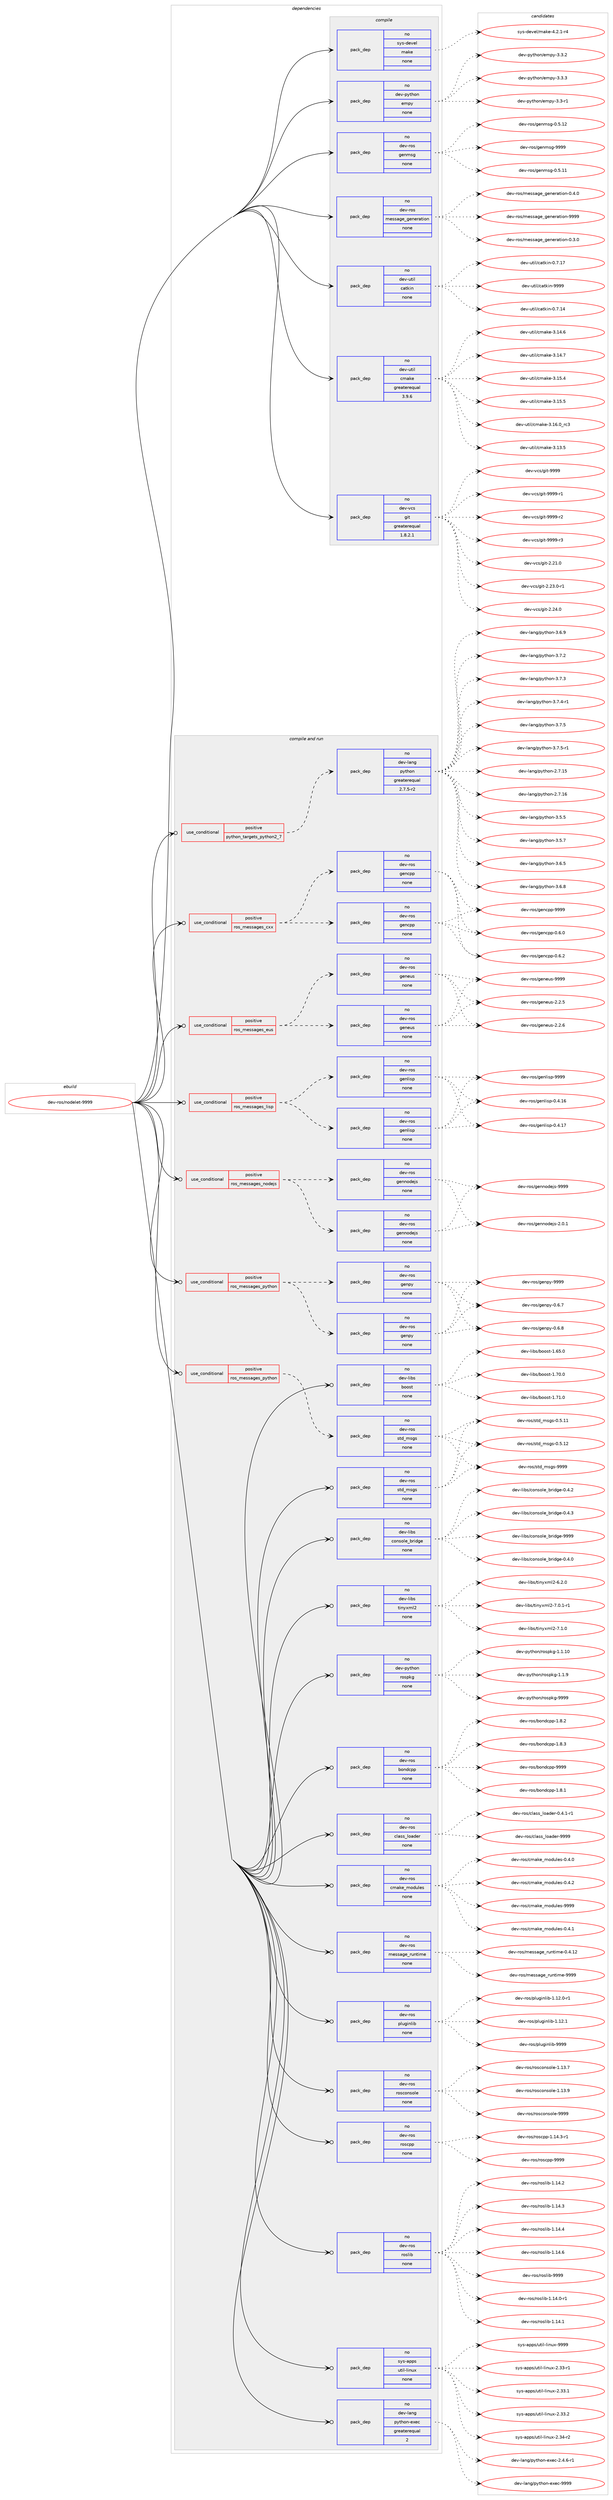 digraph prolog {

# *************
# Graph options
# *************

newrank=true;
concentrate=true;
compound=true;
graph [rankdir=LR,fontname=Helvetica,fontsize=10,ranksep=1.5];#, ranksep=2.5, nodesep=0.2];
edge  [arrowhead=vee];
node  [fontname=Helvetica,fontsize=10];

# **********
# The ebuild
# **********

subgraph cluster_leftcol {
color=gray;
rank=same;
label=<<i>ebuild</i>>;
id [label="dev-ros/nodelet-9999", color=red, width=4, href="../dev-ros/nodelet-9999.svg"];
}

# ****************
# The dependencies
# ****************

subgraph cluster_midcol {
color=gray;
label=<<i>dependencies</i>>;
subgraph cluster_compile {
fillcolor="#eeeeee";
style=filled;
label=<<i>compile</i>>;
subgraph pack491239 {
dependency657134 [label=<<TABLE BORDER="0" CELLBORDER="1" CELLSPACING="0" CELLPADDING="4" WIDTH="220"><TR><TD ROWSPAN="6" CELLPADDING="30">pack_dep</TD></TR><TR><TD WIDTH="110">no</TD></TR><TR><TD>dev-python</TD></TR><TR><TD>empy</TD></TR><TR><TD>none</TD></TR><TR><TD></TD></TR></TABLE>>, shape=none, color=blue];
}
id:e -> dependency657134:w [weight=20,style="solid",arrowhead="vee"];
subgraph pack491240 {
dependency657135 [label=<<TABLE BORDER="0" CELLBORDER="1" CELLSPACING="0" CELLPADDING="4" WIDTH="220"><TR><TD ROWSPAN="6" CELLPADDING="30">pack_dep</TD></TR><TR><TD WIDTH="110">no</TD></TR><TR><TD>dev-ros</TD></TR><TR><TD>genmsg</TD></TR><TR><TD>none</TD></TR><TR><TD></TD></TR></TABLE>>, shape=none, color=blue];
}
id:e -> dependency657135:w [weight=20,style="solid",arrowhead="vee"];
subgraph pack491241 {
dependency657136 [label=<<TABLE BORDER="0" CELLBORDER="1" CELLSPACING="0" CELLPADDING="4" WIDTH="220"><TR><TD ROWSPAN="6" CELLPADDING="30">pack_dep</TD></TR><TR><TD WIDTH="110">no</TD></TR><TR><TD>dev-ros</TD></TR><TR><TD>message_generation</TD></TR><TR><TD>none</TD></TR><TR><TD></TD></TR></TABLE>>, shape=none, color=blue];
}
id:e -> dependency657136:w [weight=20,style="solid",arrowhead="vee"];
subgraph pack491242 {
dependency657137 [label=<<TABLE BORDER="0" CELLBORDER="1" CELLSPACING="0" CELLPADDING="4" WIDTH="220"><TR><TD ROWSPAN="6" CELLPADDING="30">pack_dep</TD></TR><TR><TD WIDTH="110">no</TD></TR><TR><TD>dev-util</TD></TR><TR><TD>catkin</TD></TR><TR><TD>none</TD></TR><TR><TD></TD></TR></TABLE>>, shape=none, color=blue];
}
id:e -> dependency657137:w [weight=20,style="solid",arrowhead="vee"];
subgraph pack491243 {
dependency657138 [label=<<TABLE BORDER="0" CELLBORDER="1" CELLSPACING="0" CELLPADDING="4" WIDTH="220"><TR><TD ROWSPAN="6" CELLPADDING="30">pack_dep</TD></TR><TR><TD WIDTH="110">no</TD></TR><TR><TD>dev-util</TD></TR><TR><TD>cmake</TD></TR><TR><TD>greaterequal</TD></TR><TR><TD>3.9.6</TD></TR></TABLE>>, shape=none, color=blue];
}
id:e -> dependency657138:w [weight=20,style="solid",arrowhead="vee"];
subgraph pack491244 {
dependency657139 [label=<<TABLE BORDER="0" CELLBORDER="1" CELLSPACING="0" CELLPADDING="4" WIDTH="220"><TR><TD ROWSPAN="6" CELLPADDING="30">pack_dep</TD></TR><TR><TD WIDTH="110">no</TD></TR><TR><TD>dev-vcs</TD></TR><TR><TD>git</TD></TR><TR><TD>greaterequal</TD></TR><TR><TD>1.8.2.1</TD></TR></TABLE>>, shape=none, color=blue];
}
id:e -> dependency657139:w [weight=20,style="solid",arrowhead="vee"];
subgraph pack491245 {
dependency657140 [label=<<TABLE BORDER="0" CELLBORDER="1" CELLSPACING="0" CELLPADDING="4" WIDTH="220"><TR><TD ROWSPAN="6" CELLPADDING="30">pack_dep</TD></TR><TR><TD WIDTH="110">no</TD></TR><TR><TD>sys-devel</TD></TR><TR><TD>make</TD></TR><TR><TD>none</TD></TR><TR><TD></TD></TR></TABLE>>, shape=none, color=blue];
}
id:e -> dependency657140:w [weight=20,style="solid",arrowhead="vee"];
}
subgraph cluster_compileandrun {
fillcolor="#eeeeee";
style=filled;
label=<<i>compile and run</i>>;
subgraph cond153989 {
dependency657141 [label=<<TABLE BORDER="0" CELLBORDER="1" CELLSPACING="0" CELLPADDING="4"><TR><TD ROWSPAN="3" CELLPADDING="10">use_conditional</TD></TR><TR><TD>positive</TD></TR><TR><TD>python_targets_python2_7</TD></TR></TABLE>>, shape=none, color=red];
subgraph pack491246 {
dependency657142 [label=<<TABLE BORDER="0" CELLBORDER="1" CELLSPACING="0" CELLPADDING="4" WIDTH="220"><TR><TD ROWSPAN="6" CELLPADDING="30">pack_dep</TD></TR><TR><TD WIDTH="110">no</TD></TR><TR><TD>dev-lang</TD></TR><TR><TD>python</TD></TR><TR><TD>greaterequal</TD></TR><TR><TD>2.7.5-r2</TD></TR></TABLE>>, shape=none, color=blue];
}
dependency657141:e -> dependency657142:w [weight=20,style="dashed",arrowhead="vee"];
}
id:e -> dependency657141:w [weight=20,style="solid",arrowhead="odotvee"];
subgraph cond153990 {
dependency657143 [label=<<TABLE BORDER="0" CELLBORDER="1" CELLSPACING="0" CELLPADDING="4"><TR><TD ROWSPAN="3" CELLPADDING="10">use_conditional</TD></TR><TR><TD>positive</TD></TR><TR><TD>ros_messages_cxx</TD></TR></TABLE>>, shape=none, color=red];
subgraph pack491247 {
dependency657144 [label=<<TABLE BORDER="0" CELLBORDER="1" CELLSPACING="0" CELLPADDING="4" WIDTH="220"><TR><TD ROWSPAN="6" CELLPADDING="30">pack_dep</TD></TR><TR><TD WIDTH="110">no</TD></TR><TR><TD>dev-ros</TD></TR><TR><TD>gencpp</TD></TR><TR><TD>none</TD></TR><TR><TD></TD></TR></TABLE>>, shape=none, color=blue];
}
dependency657143:e -> dependency657144:w [weight=20,style="dashed",arrowhead="vee"];
subgraph pack491248 {
dependency657145 [label=<<TABLE BORDER="0" CELLBORDER="1" CELLSPACING="0" CELLPADDING="4" WIDTH="220"><TR><TD ROWSPAN="6" CELLPADDING="30">pack_dep</TD></TR><TR><TD WIDTH="110">no</TD></TR><TR><TD>dev-ros</TD></TR><TR><TD>gencpp</TD></TR><TR><TD>none</TD></TR><TR><TD></TD></TR></TABLE>>, shape=none, color=blue];
}
dependency657143:e -> dependency657145:w [weight=20,style="dashed",arrowhead="vee"];
}
id:e -> dependency657143:w [weight=20,style="solid",arrowhead="odotvee"];
subgraph cond153991 {
dependency657146 [label=<<TABLE BORDER="0" CELLBORDER="1" CELLSPACING="0" CELLPADDING="4"><TR><TD ROWSPAN="3" CELLPADDING="10">use_conditional</TD></TR><TR><TD>positive</TD></TR><TR><TD>ros_messages_eus</TD></TR></TABLE>>, shape=none, color=red];
subgraph pack491249 {
dependency657147 [label=<<TABLE BORDER="0" CELLBORDER="1" CELLSPACING="0" CELLPADDING="4" WIDTH="220"><TR><TD ROWSPAN="6" CELLPADDING="30">pack_dep</TD></TR><TR><TD WIDTH="110">no</TD></TR><TR><TD>dev-ros</TD></TR><TR><TD>geneus</TD></TR><TR><TD>none</TD></TR><TR><TD></TD></TR></TABLE>>, shape=none, color=blue];
}
dependency657146:e -> dependency657147:w [weight=20,style="dashed",arrowhead="vee"];
subgraph pack491250 {
dependency657148 [label=<<TABLE BORDER="0" CELLBORDER="1" CELLSPACING="0" CELLPADDING="4" WIDTH="220"><TR><TD ROWSPAN="6" CELLPADDING="30">pack_dep</TD></TR><TR><TD WIDTH="110">no</TD></TR><TR><TD>dev-ros</TD></TR><TR><TD>geneus</TD></TR><TR><TD>none</TD></TR><TR><TD></TD></TR></TABLE>>, shape=none, color=blue];
}
dependency657146:e -> dependency657148:w [weight=20,style="dashed",arrowhead="vee"];
}
id:e -> dependency657146:w [weight=20,style="solid",arrowhead="odotvee"];
subgraph cond153992 {
dependency657149 [label=<<TABLE BORDER="0" CELLBORDER="1" CELLSPACING="0" CELLPADDING="4"><TR><TD ROWSPAN="3" CELLPADDING="10">use_conditional</TD></TR><TR><TD>positive</TD></TR><TR><TD>ros_messages_lisp</TD></TR></TABLE>>, shape=none, color=red];
subgraph pack491251 {
dependency657150 [label=<<TABLE BORDER="0" CELLBORDER="1" CELLSPACING="0" CELLPADDING="4" WIDTH="220"><TR><TD ROWSPAN="6" CELLPADDING="30">pack_dep</TD></TR><TR><TD WIDTH="110">no</TD></TR><TR><TD>dev-ros</TD></TR><TR><TD>genlisp</TD></TR><TR><TD>none</TD></TR><TR><TD></TD></TR></TABLE>>, shape=none, color=blue];
}
dependency657149:e -> dependency657150:w [weight=20,style="dashed",arrowhead="vee"];
subgraph pack491252 {
dependency657151 [label=<<TABLE BORDER="0" CELLBORDER="1" CELLSPACING="0" CELLPADDING="4" WIDTH="220"><TR><TD ROWSPAN="6" CELLPADDING="30">pack_dep</TD></TR><TR><TD WIDTH="110">no</TD></TR><TR><TD>dev-ros</TD></TR><TR><TD>genlisp</TD></TR><TR><TD>none</TD></TR><TR><TD></TD></TR></TABLE>>, shape=none, color=blue];
}
dependency657149:e -> dependency657151:w [weight=20,style="dashed",arrowhead="vee"];
}
id:e -> dependency657149:w [weight=20,style="solid",arrowhead="odotvee"];
subgraph cond153993 {
dependency657152 [label=<<TABLE BORDER="0" CELLBORDER="1" CELLSPACING="0" CELLPADDING="4"><TR><TD ROWSPAN="3" CELLPADDING="10">use_conditional</TD></TR><TR><TD>positive</TD></TR><TR><TD>ros_messages_nodejs</TD></TR></TABLE>>, shape=none, color=red];
subgraph pack491253 {
dependency657153 [label=<<TABLE BORDER="0" CELLBORDER="1" CELLSPACING="0" CELLPADDING="4" WIDTH="220"><TR><TD ROWSPAN="6" CELLPADDING="30">pack_dep</TD></TR><TR><TD WIDTH="110">no</TD></TR><TR><TD>dev-ros</TD></TR><TR><TD>gennodejs</TD></TR><TR><TD>none</TD></TR><TR><TD></TD></TR></TABLE>>, shape=none, color=blue];
}
dependency657152:e -> dependency657153:w [weight=20,style="dashed",arrowhead="vee"];
subgraph pack491254 {
dependency657154 [label=<<TABLE BORDER="0" CELLBORDER="1" CELLSPACING="0" CELLPADDING="4" WIDTH="220"><TR><TD ROWSPAN="6" CELLPADDING="30">pack_dep</TD></TR><TR><TD WIDTH="110">no</TD></TR><TR><TD>dev-ros</TD></TR><TR><TD>gennodejs</TD></TR><TR><TD>none</TD></TR><TR><TD></TD></TR></TABLE>>, shape=none, color=blue];
}
dependency657152:e -> dependency657154:w [weight=20,style="dashed",arrowhead="vee"];
}
id:e -> dependency657152:w [weight=20,style="solid",arrowhead="odotvee"];
subgraph cond153994 {
dependency657155 [label=<<TABLE BORDER="0" CELLBORDER="1" CELLSPACING="0" CELLPADDING="4"><TR><TD ROWSPAN="3" CELLPADDING="10">use_conditional</TD></TR><TR><TD>positive</TD></TR><TR><TD>ros_messages_python</TD></TR></TABLE>>, shape=none, color=red];
subgraph pack491255 {
dependency657156 [label=<<TABLE BORDER="0" CELLBORDER="1" CELLSPACING="0" CELLPADDING="4" WIDTH="220"><TR><TD ROWSPAN="6" CELLPADDING="30">pack_dep</TD></TR><TR><TD WIDTH="110">no</TD></TR><TR><TD>dev-ros</TD></TR><TR><TD>genpy</TD></TR><TR><TD>none</TD></TR><TR><TD></TD></TR></TABLE>>, shape=none, color=blue];
}
dependency657155:e -> dependency657156:w [weight=20,style="dashed",arrowhead="vee"];
subgraph pack491256 {
dependency657157 [label=<<TABLE BORDER="0" CELLBORDER="1" CELLSPACING="0" CELLPADDING="4" WIDTH="220"><TR><TD ROWSPAN="6" CELLPADDING="30">pack_dep</TD></TR><TR><TD WIDTH="110">no</TD></TR><TR><TD>dev-ros</TD></TR><TR><TD>genpy</TD></TR><TR><TD>none</TD></TR><TR><TD></TD></TR></TABLE>>, shape=none, color=blue];
}
dependency657155:e -> dependency657157:w [weight=20,style="dashed",arrowhead="vee"];
}
id:e -> dependency657155:w [weight=20,style="solid",arrowhead="odotvee"];
subgraph cond153995 {
dependency657158 [label=<<TABLE BORDER="0" CELLBORDER="1" CELLSPACING="0" CELLPADDING="4"><TR><TD ROWSPAN="3" CELLPADDING="10">use_conditional</TD></TR><TR><TD>positive</TD></TR><TR><TD>ros_messages_python</TD></TR></TABLE>>, shape=none, color=red];
subgraph pack491257 {
dependency657159 [label=<<TABLE BORDER="0" CELLBORDER="1" CELLSPACING="0" CELLPADDING="4" WIDTH="220"><TR><TD ROWSPAN="6" CELLPADDING="30">pack_dep</TD></TR><TR><TD WIDTH="110">no</TD></TR><TR><TD>dev-ros</TD></TR><TR><TD>std_msgs</TD></TR><TR><TD>none</TD></TR><TR><TD></TD></TR></TABLE>>, shape=none, color=blue];
}
dependency657158:e -> dependency657159:w [weight=20,style="dashed",arrowhead="vee"];
}
id:e -> dependency657158:w [weight=20,style="solid",arrowhead="odotvee"];
subgraph pack491258 {
dependency657160 [label=<<TABLE BORDER="0" CELLBORDER="1" CELLSPACING="0" CELLPADDING="4" WIDTH="220"><TR><TD ROWSPAN="6" CELLPADDING="30">pack_dep</TD></TR><TR><TD WIDTH="110">no</TD></TR><TR><TD>dev-lang</TD></TR><TR><TD>python-exec</TD></TR><TR><TD>greaterequal</TD></TR><TR><TD>2</TD></TR></TABLE>>, shape=none, color=blue];
}
id:e -> dependency657160:w [weight=20,style="solid",arrowhead="odotvee"];
subgraph pack491259 {
dependency657161 [label=<<TABLE BORDER="0" CELLBORDER="1" CELLSPACING="0" CELLPADDING="4" WIDTH="220"><TR><TD ROWSPAN="6" CELLPADDING="30">pack_dep</TD></TR><TR><TD WIDTH="110">no</TD></TR><TR><TD>dev-libs</TD></TR><TR><TD>boost</TD></TR><TR><TD>none</TD></TR><TR><TD></TD></TR></TABLE>>, shape=none, color=blue];
}
id:e -> dependency657161:w [weight=20,style="solid",arrowhead="odotvee"];
subgraph pack491260 {
dependency657162 [label=<<TABLE BORDER="0" CELLBORDER="1" CELLSPACING="0" CELLPADDING="4" WIDTH="220"><TR><TD ROWSPAN="6" CELLPADDING="30">pack_dep</TD></TR><TR><TD WIDTH="110">no</TD></TR><TR><TD>dev-libs</TD></TR><TR><TD>console_bridge</TD></TR><TR><TD>none</TD></TR><TR><TD></TD></TR></TABLE>>, shape=none, color=blue];
}
id:e -> dependency657162:w [weight=20,style="solid",arrowhead="odotvee"];
subgraph pack491261 {
dependency657163 [label=<<TABLE BORDER="0" CELLBORDER="1" CELLSPACING="0" CELLPADDING="4" WIDTH="220"><TR><TD ROWSPAN="6" CELLPADDING="30">pack_dep</TD></TR><TR><TD WIDTH="110">no</TD></TR><TR><TD>dev-libs</TD></TR><TR><TD>tinyxml2</TD></TR><TR><TD>none</TD></TR><TR><TD></TD></TR></TABLE>>, shape=none, color=blue];
}
id:e -> dependency657163:w [weight=20,style="solid",arrowhead="odotvee"];
subgraph pack491262 {
dependency657164 [label=<<TABLE BORDER="0" CELLBORDER="1" CELLSPACING="0" CELLPADDING="4" WIDTH="220"><TR><TD ROWSPAN="6" CELLPADDING="30">pack_dep</TD></TR><TR><TD WIDTH="110">no</TD></TR><TR><TD>dev-python</TD></TR><TR><TD>rospkg</TD></TR><TR><TD>none</TD></TR><TR><TD></TD></TR></TABLE>>, shape=none, color=blue];
}
id:e -> dependency657164:w [weight=20,style="solid",arrowhead="odotvee"];
subgraph pack491263 {
dependency657165 [label=<<TABLE BORDER="0" CELLBORDER="1" CELLSPACING="0" CELLPADDING="4" WIDTH="220"><TR><TD ROWSPAN="6" CELLPADDING="30">pack_dep</TD></TR><TR><TD WIDTH="110">no</TD></TR><TR><TD>dev-ros</TD></TR><TR><TD>bondcpp</TD></TR><TR><TD>none</TD></TR><TR><TD></TD></TR></TABLE>>, shape=none, color=blue];
}
id:e -> dependency657165:w [weight=20,style="solid",arrowhead="odotvee"];
subgraph pack491264 {
dependency657166 [label=<<TABLE BORDER="0" CELLBORDER="1" CELLSPACING="0" CELLPADDING="4" WIDTH="220"><TR><TD ROWSPAN="6" CELLPADDING="30">pack_dep</TD></TR><TR><TD WIDTH="110">no</TD></TR><TR><TD>dev-ros</TD></TR><TR><TD>class_loader</TD></TR><TR><TD>none</TD></TR><TR><TD></TD></TR></TABLE>>, shape=none, color=blue];
}
id:e -> dependency657166:w [weight=20,style="solid",arrowhead="odotvee"];
subgraph pack491265 {
dependency657167 [label=<<TABLE BORDER="0" CELLBORDER="1" CELLSPACING="0" CELLPADDING="4" WIDTH="220"><TR><TD ROWSPAN="6" CELLPADDING="30">pack_dep</TD></TR><TR><TD WIDTH="110">no</TD></TR><TR><TD>dev-ros</TD></TR><TR><TD>cmake_modules</TD></TR><TR><TD>none</TD></TR><TR><TD></TD></TR></TABLE>>, shape=none, color=blue];
}
id:e -> dependency657167:w [weight=20,style="solid",arrowhead="odotvee"];
subgraph pack491266 {
dependency657168 [label=<<TABLE BORDER="0" CELLBORDER="1" CELLSPACING="0" CELLPADDING="4" WIDTH="220"><TR><TD ROWSPAN="6" CELLPADDING="30">pack_dep</TD></TR><TR><TD WIDTH="110">no</TD></TR><TR><TD>dev-ros</TD></TR><TR><TD>message_runtime</TD></TR><TR><TD>none</TD></TR><TR><TD></TD></TR></TABLE>>, shape=none, color=blue];
}
id:e -> dependency657168:w [weight=20,style="solid",arrowhead="odotvee"];
subgraph pack491267 {
dependency657169 [label=<<TABLE BORDER="0" CELLBORDER="1" CELLSPACING="0" CELLPADDING="4" WIDTH="220"><TR><TD ROWSPAN="6" CELLPADDING="30">pack_dep</TD></TR><TR><TD WIDTH="110">no</TD></TR><TR><TD>dev-ros</TD></TR><TR><TD>pluginlib</TD></TR><TR><TD>none</TD></TR><TR><TD></TD></TR></TABLE>>, shape=none, color=blue];
}
id:e -> dependency657169:w [weight=20,style="solid",arrowhead="odotvee"];
subgraph pack491268 {
dependency657170 [label=<<TABLE BORDER="0" CELLBORDER="1" CELLSPACING="0" CELLPADDING="4" WIDTH="220"><TR><TD ROWSPAN="6" CELLPADDING="30">pack_dep</TD></TR><TR><TD WIDTH="110">no</TD></TR><TR><TD>dev-ros</TD></TR><TR><TD>rosconsole</TD></TR><TR><TD>none</TD></TR><TR><TD></TD></TR></TABLE>>, shape=none, color=blue];
}
id:e -> dependency657170:w [weight=20,style="solid",arrowhead="odotvee"];
subgraph pack491269 {
dependency657171 [label=<<TABLE BORDER="0" CELLBORDER="1" CELLSPACING="0" CELLPADDING="4" WIDTH="220"><TR><TD ROWSPAN="6" CELLPADDING="30">pack_dep</TD></TR><TR><TD WIDTH="110">no</TD></TR><TR><TD>dev-ros</TD></TR><TR><TD>roscpp</TD></TR><TR><TD>none</TD></TR><TR><TD></TD></TR></TABLE>>, shape=none, color=blue];
}
id:e -> dependency657171:w [weight=20,style="solid",arrowhead="odotvee"];
subgraph pack491270 {
dependency657172 [label=<<TABLE BORDER="0" CELLBORDER="1" CELLSPACING="0" CELLPADDING="4" WIDTH="220"><TR><TD ROWSPAN="6" CELLPADDING="30">pack_dep</TD></TR><TR><TD WIDTH="110">no</TD></TR><TR><TD>dev-ros</TD></TR><TR><TD>roslib</TD></TR><TR><TD>none</TD></TR><TR><TD></TD></TR></TABLE>>, shape=none, color=blue];
}
id:e -> dependency657172:w [weight=20,style="solid",arrowhead="odotvee"];
subgraph pack491271 {
dependency657173 [label=<<TABLE BORDER="0" CELLBORDER="1" CELLSPACING="0" CELLPADDING="4" WIDTH="220"><TR><TD ROWSPAN="6" CELLPADDING="30">pack_dep</TD></TR><TR><TD WIDTH="110">no</TD></TR><TR><TD>dev-ros</TD></TR><TR><TD>std_msgs</TD></TR><TR><TD>none</TD></TR><TR><TD></TD></TR></TABLE>>, shape=none, color=blue];
}
id:e -> dependency657173:w [weight=20,style="solid",arrowhead="odotvee"];
subgraph pack491272 {
dependency657174 [label=<<TABLE BORDER="0" CELLBORDER="1" CELLSPACING="0" CELLPADDING="4" WIDTH="220"><TR><TD ROWSPAN="6" CELLPADDING="30">pack_dep</TD></TR><TR><TD WIDTH="110">no</TD></TR><TR><TD>sys-apps</TD></TR><TR><TD>util-linux</TD></TR><TR><TD>none</TD></TR><TR><TD></TD></TR></TABLE>>, shape=none, color=blue];
}
id:e -> dependency657174:w [weight=20,style="solid",arrowhead="odotvee"];
}
subgraph cluster_run {
fillcolor="#eeeeee";
style=filled;
label=<<i>run</i>>;
}
}

# **************
# The candidates
# **************

subgraph cluster_choices {
rank=same;
color=gray;
label=<<i>candidates</i>>;

subgraph choice491239 {
color=black;
nodesep=1;
choice1001011184511212111610411111047101109112121455146514511449 [label="dev-python/empy-3.3-r1", color=red, width=4,href="../dev-python/empy-3.3-r1.svg"];
choice1001011184511212111610411111047101109112121455146514650 [label="dev-python/empy-3.3.2", color=red, width=4,href="../dev-python/empy-3.3.2.svg"];
choice1001011184511212111610411111047101109112121455146514651 [label="dev-python/empy-3.3.3", color=red, width=4,href="../dev-python/empy-3.3.3.svg"];
dependency657134:e -> choice1001011184511212111610411111047101109112121455146514511449:w [style=dotted,weight="100"];
dependency657134:e -> choice1001011184511212111610411111047101109112121455146514650:w [style=dotted,weight="100"];
dependency657134:e -> choice1001011184511212111610411111047101109112121455146514651:w [style=dotted,weight="100"];
}
subgraph choice491240 {
color=black;
nodesep=1;
choice100101118451141111154710310111010911510345484653464949 [label="dev-ros/genmsg-0.5.11", color=red, width=4,href="../dev-ros/genmsg-0.5.11.svg"];
choice100101118451141111154710310111010911510345484653464950 [label="dev-ros/genmsg-0.5.12", color=red, width=4,href="../dev-ros/genmsg-0.5.12.svg"];
choice10010111845114111115471031011101091151034557575757 [label="dev-ros/genmsg-9999", color=red, width=4,href="../dev-ros/genmsg-9999.svg"];
dependency657135:e -> choice100101118451141111154710310111010911510345484653464949:w [style=dotted,weight="100"];
dependency657135:e -> choice100101118451141111154710310111010911510345484653464950:w [style=dotted,weight="100"];
dependency657135:e -> choice10010111845114111115471031011101091151034557575757:w [style=dotted,weight="100"];
}
subgraph choice491241 {
color=black;
nodesep=1;
choice1001011184511411111547109101115115971031019510310111010111497116105111110454846514648 [label="dev-ros/message_generation-0.3.0", color=red, width=4,href="../dev-ros/message_generation-0.3.0.svg"];
choice1001011184511411111547109101115115971031019510310111010111497116105111110454846524648 [label="dev-ros/message_generation-0.4.0", color=red, width=4,href="../dev-ros/message_generation-0.4.0.svg"];
choice10010111845114111115471091011151159710310195103101110101114971161051111104557575757 [label="dev-ros/message_generation-9999", color=red, width=4,href="../dev-ros/message_generation-9999.svg"];
dependency657136:e -> choice1001011184511411111547109101115115971031019510310111010111497116105111110454846514648:w [style=dotted,weight="100"];
dependency657136:e -> choice1001011184511411111547109101115115971031019510310111010111497116105111110454846524648:w [style=dotted,weight="100"];
dependency657136:e -> choice10010111845114111115471091011151159710310195103101110101114971161051111104557575757:w [style=dotted,weight="100"];
}
subgraph choice491242 {
color=black;
nodesep=1;
choice1001011184511711610510847999711610710511045484655464952 [label="dev-util/catkin-0.7.14", color=red, width=4,href="../dev-util/catkin-0.7.14.svg"];
choice1001011184511711610510847999711610710511045484655464955 [label="dev-util/catkin-0.7.17", color=red, width=4,href="../dev-util/catkin-0.7.17.svg"];
choice100101118451171161051084799971161071051104557575757 [label="dev-util/catkin-9999", color=red, width=4,href="../dev-util/catkin-9999.svg"];
dependency657137:e -> choice1001011184511711610510847999711610710511045484655464952:w [style=dotted,weight="100"];
dependency657137:e -> choice1001011184511711610510847999711610710511045484655464955:w [style=dotted,weight="100"];
dependency657137:e -> choice100101118451171161051084799971161071051104557575757:w [style=dotted,weight="100"];
}
subgraph choice491243 {
color=black;
nodesep=1;
choice1001011184511711610510847991099710710145514649514653 [label="dev-util/cmake-3.13.5", color=red, width=4,href="../dev-util/cmake-3.13.5.svg"];
choice1001011184511711610510847991099710710145514649524654 [label="dev-util/cmake-3.14.6", color=red, width=4,href="../dev-util/cmake-3.14.6.svg"];
choice1001011184511711610510847991099710710145514649524655 [label="dev-util/cmake-3.14.7", color=red, width=4,href="../dev-util/cmake-3.14.7.svg"];
choice1001011184511711610510847991099710710145514649534652 [label="dev-util/cmake-3.15.4", color=red, width=4,href="../dev-util/cmake-3.15.4.svg"];
choice1001011184511711610510847991099710710145514649534653 [label="dev-util/cmake-3.15.5", color=red, width=4,href="../dev-util/cmake-3.15.5.svg"];
choice1001011184511711610510847991099710710145514649544648951149951 [label="dev-util/cmake-3.16.0_rc3", color=red, width=4,href="../dev-util/cmake-3.16.0_rc3.svg"];
dependency657138:e -> choice1001011184511711610510847991099710710145514649514653:w [style=dotted,weight="100"];
dependency657138:e -> choice1001011184511711610510847991099710710145514649524654:w [style=dotted,weight="100"];
dependency657138:e -> choice1001011184511711610510847991099710710145514649524655:w [style=dotted,weight="100"];
dependency657138:e -> choice1001011184511711610510847991099710710145514649534652:w [style=dotted,weight="100"];
dependency657138:e -> choice1001011184511711610510847991099710710145514649534653:w [style=dotted,weight="100"];
dependency657138:e -> choice1001011184511711610510847991099710710145514649544648951149951:w [style=dotted,weight="100"];
}
subgraph choice491244 {
color=black;
nodesep=1;
choice10010111845118991154710310511645504650494648 [label="dev-vcs/git-2.21.0", color=red, width=4,href="../dev-vcs/git-2.21.0.svg"];
choice100101118451189911547103105116455046505146484511449 [label="dev-vcs/git-2.23.0-r1", color=red, width=4,href="../dev-vcs/git-2.23.0-r1.svg"];
choice10010111845118991154710310511645504650524648 [label="dev-vcs/git-2.24.0", color=red, width=4,href="../dev-vcs/git-2.24.0.svg"];
choice1001011184511899115471031051164557575757 [label="dev-vcs/git-9999", color=red, width=4,href="../dev-vcs/git-9999.svg"];
choice10010111845118991154710310511645575757574511449 [label="dev-vcs/git-9999-r1", color=red, width=4,href="../dev-vcs/git-9999-r1.svg"];
choice10010111845118991154710310511645575757574511450 [label="dev-vcs/git-9999-r2", color=red, width=4,href="../dev-vcs/git-9999-r2.svg"];
choice10010111845118991154710310511645575757574511451 [label="dev-vcs/git-9999-r3", color=red, width=4,href="../dev-vcs/git-9999-r3.svg"];
dependency657139:e -> choice10010111845118991154710310511645504650494648:w [style=dotted,weight="100"];
dependency657139:e -> choice100101118451189911547103105116455046505146484511449:w [style=dotted,weight="100"];
dependency657139:e -> choice10010111845118991154710310511645504650524648:w [style=dotted,weight="100"];
dependency657139:e -> choice1001011184511899115471031051164557575757:w [style=dotted,weight="100"];
dependency657139:e -> choice10010111845118991154710310511645575757574511449:w [style=dotted,weight="100"];
dependency657139:e -> choice10010111845118991154710310511645575757574511450:w [style=dotted,weight="100"];
dependency657139:e -> choice10010111845118991154710310511645575757574511451:w [style=dotted,weight="100"];
}
subgraph choice491245 {
color=black;
nodesep=1;
choice1151211154510010111810110847109971071014552465046494511452 [label="sys-devel/make-4.2.1-r4", color=red, width=4,href="../sys-devel/make-4.2.1-r4.svg"];
dependency657140:e -> choice1151211154510010111810110847109971071014552465046494511452:w [style=dotted,weight="100"];
}
subgraph choice491246 {
color=black;
nodesep=1;
choice10010111845108971101034711212111610411111045504655464953 [label="dev-lang/python-2.7.15", color=red, width=4,href="../dev-lang/python-2.7.15.svg"];
choice10010111845108971101034711212111610411111045504655464954 [label="dev-lang/python-2.7.16", color=red, width=4,href="../dev-lang/python-2.7.16.svg"];
choice100101118451089711010347112121116104111110455146534653 [label="dev-lang/python-3.5.5", color=red, width=4,href="../dev-lang/python-3.5.5.svg"];
choice100101118451089711010347112121116104111110455146534655 [label="dev-lang/python-3.5.7", color=red, width=4,href="../dev-lang/python-3.5.7.svg"];
choice100101118451089711010347112121116104111110455146544653 [label="dev-lang/python-3.6.5", color=red, width=4,href="../dev-lang/python-3.6.5.svg"];
choice100101118451089711010347112121116104111110455146544656 [label="dev-lang/python-3.6.8", color=red, width=4,href="../dev-lang/python-3.6.8.svg"];
choice100101118451089711010347112121116104111110455146544657 [label="dev-lang/python-3.6.9", color=red, width=4,href="../dev-lang/python-3.6.9.svg"];
choice100101118451089711010347112121116104111110455146554650 [label="dev-lang/python-3.7.2", color=red, width=4,href="../dev-lang/python-3.7.2.svg"];
choice100101118451089711010347112121116104111110455146554651 [label="dev-lang/python-3.7.3", color=red, width=4,href="../dev-lang/python-3.7.3.svg"];
choice1001011184510897110103471121211161041111104551465546524511449 [label="dev-lang/python-3.7.4-r1", color=red, width=4,href="../dev-lang/python-3.7.4-r1.svg"];
choice100101118451089711010347112121116104111110455146554653 [label="dev-lang/python-3.7.5", color=red, width=4,href="../dev-lang/python-3.7.5.svg"];
choice1001011184510897110103471121211161041111104551465546534511449 [label="dev-lang/python-3.7.5-r1", color=red, width=4,href="../dev-lang/python-3.7.5-r1.svg"];
dependency657142:e -> choice10010111845108971101034711212111610411111045504655464953:w [style=dotted,weight="100"];
dependency657142:e -> choice10010111845108971101034711212111610411111045504655464954:w [style=dotted,weight="100"];
dependency657142:e -> choice100101118451089711010347112121116104111110455146534653:w [style=dotted,weight="100"];
dependency657142:e -> choice100101118451089711010347112121116104111110455146534655:w [style=dotted,weight="100"];
dependency657142:e -> choice100101118451089711010347112121116104111110455146544653:w [style=dotted,weight="100"];
dependency657142:e -> choice100101118451089711010347112121116104111110455146544656:w [style=dotted,weight="100"];
dependency657142:e -> choice100101118451089711010347112121116104111110455146544657:w [style=dotted,weight="100"];
dependency657142:e -> choice100101118451089711010347112121116104111110455146554650:w [style=dotted,weight="100"];
dependency657142:e -> choice100101118451089711010347112121116104111110455146554651:w [style=dotted,weight="100"];
dependency657142:e -> choice1001011184510897110103471121211161041111104551465546524511449:w [style=dotted,weight="100"];
dependency657142:e -> choice100101118451089711010347112121116104111110455146554653:w [style=dotted,weight="100"];
dependency657142:e -> choice1001011184510897110103471121211161041111104551465546534511449:w [style=dotted,weight="100"];
}
subgraph choice491247 {
color=black;
nodesep=1;
choice100101118451141111154710310111099112112454846544648 [label="dev-ros/gencpp-0.6.0", color=red, width=4,href="../dev-ros/gencpp-0.6.0.svg"];
choice100101118451141111154710310111099112112454846544650 [label="dev-ros/gencpp-0.6.2", color=red, width=4,href="../dev-ros/gencpp-0.6.2.svg"];
choice1001011184511411111547103101110991121124557575757 [label="dev-ros/gencpp-9999", color=red, width=4,href="../dev-ros/gencpp-9999.svg"];
dependency657144:e -> choice100101118451141111154710310111099112112454846544648:w [style=dotted,weight="100"];
dependency657144:e -> choice100101118451141111154710310111099112112454846544650:w [style=dotted,weight="100"];
dependency657144:e -> choice1001011184511411111547103101110991121124557575757:w [style=dotted,weight="100"];
}
subgraph choice491248 {
color=black;
nodesep=1;
choice100101118451141111154710310111099112112454846544648 [label="dev-ros/gencpp-0.6.0", color=red, width=4,href="../dev-ros/gencpp-0.6.0.svg"];
choice100101118451141111154710310111099112112454846544650 [label="dev-ros/gencpp-0.6.2", color=red, width=4,href="../dev-ros/gencpp-0.6.2.svg"];
choice1001011184511411111547103101110991121124557575757 [label="dev-ros/gencpp-9999", color=red, width=4,href="../dev-ros/gencpp-9999.svg"];
dependency657145:e -> choice100101118451141111154710310111099112112454846544648:w [style=dotted,weight="100"];
dependency657145:e -> choice100101118451141111154710310111099112112454846544650:w [style=dotted,weight="100"];
dependency657145:e -> choice1001011184511411111547103101110991121124557575757:w [style=dotted,weight="100"];
}
subgraph choice491249 {
color=black;
nodesep=1;
choice1001011184511411111547103101110101117115455046504653 [label="dev-ros/geneus-2.2.5", color=red, width=4,href="../dev-ros/geneus-2.2.5.svg"];
choice1001011184511411111547103101110101117115455046504654 [label="dev-ros/geneus-2.2.6", color=red, width=4,href="../dev-ros/geneus-2.2.6.svg"];
choice10010111845114111115471031011101011171154557575757 [label="dev-ros/geneus-9999", color=red, width=4,href="../dev-ros/geneus-9999.svg"];
dependency657147:e -> choice1001011184511411111547103101110101117115455046504653:w [style=dotted,weight="100"];
dependency657147:e -> choice1001011184511411111547103101110101117115455046504654:w [style=dotted,weight="100"];
dependency657147:e -> choice10010111845114111115471031011101011171154557575757:w [style=dotted,weight="100"];
}
subgraph choice491250 {
color=black;
nodesep=1;
choice1001011184511411111547103101110101117115455046504653 [label="dev-ros/geneus-2.2.5", color=red, width=4,href="../dev-ros/geneus-2.2.5.svg"];
choice1001011184511411111547103101110101117115455046504654 [label="dev-ros/geneus-2.2.6", color=red, width=4,href="../dev-ros/geneus-2.2.6.svg"];
choice10010111845114111115471031011101011171154557575757 [label="dev-ros/geneus-9999", color=red, width=4,href="../dev-ros/geneus-9999.svg"];
dependency657148:e -> choice1001011184511411111547103101110101117115455046504653:w [style=dotted,weight="100"];
dependency657148:e -> choice1001011184511411111547103101110101117115455046504654:w [style=dotted,weight="100"];
dependency657148:e -> choice10010111845114111115471031011101011171154557575757:w [style=dotted,weight="100"];
}
subgraph choice491251 {
color=black;
nodesep=1;
choice100101118451141111154710310111010810511511245484652464954 [label="dev-ros/genlisp-0.4.16", color=red, width=4,href="../dev-ros/genlisp-0.4.16.svg"];
choice100101118451141111154710310111010810511511245484652464955 [label="dev-ros/genlisp-0.4.17", color=red, width=4,href="../dev-ros/genlisp-0.4.17.svg"];
choice10010111845114111115471031011101081051151124557575757 [label="dev-ros/genlisp-9999", color=red, width=4,href="../dev-ros/genlisp-9999.svg"];
dependency657150:e -> choice100101118451141111154710310111010810511511245484652464954:w [style=dotted,weight="100"];
dependency657150:e -> choice100101118451141111154710310111010810511511245484652464955:w [style=dotted,weight="100"];
dependency657150:e -> choice10010111845114111115471031011101081051151124557575757:w [style=dotted,weight="100"];
}
subgraph choice491252 {
color=black;
nodesep=1;
choice100101118451141111154710310111010810511511245484652464954 [label="dev-ros/genlisp-0.4.16", color=red, width=4,href="../dev-ros/genlisp-0.4.16.svg"];
choice100101118451141111154710310111010810511511245484652464955 [label="dev-ros/genlisp-0.4.17", color=red, width=4,href="../dev-ros/genlisp-0.4.17.svg"];
choice10010111845114111115471031011101081051151124557575757 [label="dev-ros/genlisp-9999", color=red, width=4,href="../dev-ros/genlisp-9999.svg"];
dependency657151:e -> choice100101118451141111154710310111010810511511245484652464954:w [style=dotted,weight="100"];
dependency657151:e -> choice100101118451141111154710310111010810511511245484652464955:w [style=dotted,weight="100"];
dependency657151:e -> choice10010111845114111115471031011101081051151124557575757:w [style=dotted,weight="100"];
}
subgraph choice491253 {
color=black;
nodesep=1;
choice1001011184511411111547103101110110111100101106115455046484649 [label="dev-ros/gennodejs-2.0.1", color=red, width=4,href="../dev-ros/gennodejs-2.0.1.svg"];
choice10010111845114111115471031011101101111001011061154557575757 [label="dev-ros/gennodejs-9999", color=red, width=4,href="../dev-ros/gennodejs-9999.svg"];
dependency657153:e -> choice1001011184511411111547103101110110111100101106115455046484649:w [style=dotted,weight="100"];
dependency657153:e -> choice10010111845114111115471031011101101111001011061154557575757:w [style=dotted,weight="100"];
}
subgraph choice491254 {
color=black;
nodesep=1;
choice1001011184511411111547103101110110111100101106115455046484649 [label="dev-ros/gennodejs-2.0.1", color=red, width=4,href="../dev-ros/gennodejs-2.0.1.svg"];
choice10010111845114111115471031011101101111001011061154557575757 [label="dev-ros/gennodejs-9999", color=red, width=4,href="../dev-ros/gennodejs-9999.svg"];
dependency657154:e -> choice1001011184511411111547103101110110111100101106115455046484649:w [style=dotted,weight="100"];
dependency657154:e -> choice10010111845114111115471031011101101111001011061154557575757:w [style=dotted,weight="100"];
}
subgraph choice491255 {
color=black;
nodesep=1;
choice1001011184511411111547103101110112121454846544655 [label="dev-ros/genpy-0.6.7", color=red, width=4,href="../dev-ros/genpy-0.6.7.svg"];
choice1001011184511411111547103101110112121454846544656 [label="dev-ros/genpy-0.6.8", color=red, width=4,href="../dev-ros/genpy-0.6.8.svg"];
choice10010111845114111115471031011101121214557575757 [label="dev-ros/genpy-9999", color=red, width=4,href="../dev-ros/genpy-9999.svg"];
dependency657156:e -> choice1001011184511411111547103101110112121454846544655:w [style=dotted,weight="100"];
dependency657156:e -> choice1001011184511411111547103101110112121454846544656:w [style=dotted,weight="100"];
dependency657156:e -> choice10010111845114111115471031011101121214557575757:w [style=dotted,weight="100"];
}
subgraph choice491256 {
color=black;
nodesep=1;
choice1001011184511411111547103101110112121454846544655 [label="dev-ros/genpy-0.6.7", color=red, width=4,href="../dev-ros/genpy-0.6.7.svg"];
choice1001011184511411111547103101110112121454846544656 [label="dev-ros/genpy-0.6.8", color=red, width=4,href="../dev-ros/genpy-0.6.8.svg"];
choice10010111845114111115471031011101121214557575757 [label="dev-ros/genpy-9999", color=red, width=4,href="../dev-ros/genpy-9999.svg"];
dependency657157:e -> choice1001011184511411111547103101110112121454846544655:w [style=dotted,weight="100"];
dependency657157:e -> choice1001011184511411111547103101110112121454846544656:w [style=dotted,weight="100"];
dependency657157:e -> choice10010111845114111115471031011101121214557575757:w [style=dotted,weight="100"];
}
subgraph choice491257 {
color=black;
nodesep=1;
choice10010111845114111115471151161009510911510311545484653464949 [label="dev-ros/std_msgs-0.5.11", color=red, width=4,href="../dev-ros/std_msgs-0.5.11.svg"];
choice10010111845114111115471151161009510911510311545484653464950 [label="dev-ros/std_msgs-0.5.12", color=red, width=4,href="../dev-ros/std_msgs-0.5.12.svg"];
choice1001011184511411111547115116100951091151031154557575757 [label="dev-ros/std_msgs-9999", color=red, width=4,href="../dev-ros/std_msgs-9999.svg"];
dependency657159:e -> choice10010111845114111115471151161009510911510311545484653464949:w [style=dotted,weight="100"];
dependency657159:e -> choice10010111845114111115471151161009510911510311545484653464950:w [style=dotted,weight="100"];
dependency657159:e -> choice1001011184511411111547115116100951091151031154557575757:w [style=dotted,weight="100"];
}
subgraph choice491258 {
color=black;
nodesep=1;
choice10010111845108971101034711212111610411111045101120101994550465246544511449 [label="dev-lang/python-exec-2.4.6-r1", color=red, width=4,href="../dev-lang/python-exec-2.4.6-r1.svg"];
choice10010111845108971101034711212111610411111045101120101994557575757 [label="dev-lang/python-exec-9999", color=red, width=4,href="../dev-lang/python-exec-9999.svg"];
dependency657160:e -> choice10010111845108971101034711212111610411111045101120101994550465246544511449:w [style=dotted,weight="100"];
dependency657160:e -> choice10010111845108971101034711212111610411111045101120101994557575757:w [style=dotted,weight="100"];
}
subgraph choice491259 {
color=black;
nodesep=1;
choice1001011184510810598115479811111111511645494654534648 [label="dev-libs/boost-1.65.0", color=red, width=4,href="../dev-libs/boost-1.65.0.svg"];
choice1001011184510810598115479811111111511645494655484648 [label="dev-libs/boost-1.70.0", color=red, width=4,href="../dev-libs/boost-1.70.0.svg"];
choice1001011184510810598115479811111111511645494655494648 [label="dev-libs/boost-1.71.0", color=red, width=4,href="../dev-libs/boost-1.71.0.svg"];
dependency657161:e -> choice1001011184510810598115479811111111511645494654534648:w [style=dotted,weight="100"];
dependency657161:e -> choice1001011184510810598115479811111111511645494655484648:w [style=dotted,weight="100"];
dependency657161:e -> choice1001011184510810598115479811111111511645494655494648:w [style=dotted,weight="100"];
}
subgraph choice491260 {
color=black;
nodesep=1;
choice100101118451081059811547991111101151111081019598114105100103101454846524648 [label="dev-libs/console_bridge-0.4.0", color=red, width=4,href="../dev-libs/console_bridge-0.4.0.svg"];
choice100101118451081059811547991111101151111081019598114105100103101454846524650 [label="dev-libs/console_bridge-0.4.2", color=red, width=4,href="../dev-libs/console_bridge-0.4.2.svg"];
choice100101118451081059811547991111101151111081019598114105100103101454846524651 [label="dev-libs/console_bridge-0.4.3", color=red, width=4,href="../dev-libs/console_bridge-0.4.3.svg"];
choice1001011184510810598115479911111011511110810195981141051001031014557575757 [label="dev-libs/console_bridge-9999", color=red, width=4,href="../dev-libs/console_bridge-9999.svg"];
dependency657162:e -> choice100101118451081059811547991111101151111081019598114105100103101454846524648:w [style=dotted,weight="100"];
dependency657162:e -> choice100101118451081059811547991111101151111081019598114105100103101454846524650:w [style=dotted,weight="100"];
dependency657162:e -> choice100101118451081059811547991111101151111081019598114105100103101454846524651:w [style=dotted,weight="100"];
dependency657162:e -> choice1001011184510810598115479911111011511110810195981141051001031014557575757:w [style=dotted,weight="100"];
}
subgraph choice491261 {
color=black;
nodesep=1;
choice10010111845108105981154711610511012112010910850455446504648 [label="dev-libs/tinyxml2-6.2.0", color=red, width=4,href="../dev-libs/tinyxml2-6.2.0.svg"];
choice100101118451081059811547116105110121120109108504555464846494511449 [label="dev-libs/tinyxml2-7.0.1-r1", color=red, width=4,href="../dev-libs/tinyxml2-7.0.1-r1.svg"];
choice10010111845108105981154711610511012112010910850455546494648 [label="dev-libs/tinyxml2-7.1.0", color=red, width=4,href="../dev-libs/tinyxml2-7.1.0.svg"];
dependency657163:e -> choice10010111845108105981154711610511012112010910850455446504648:w [style=dotted,weight="100"];
dependency657163:e -> choice100101118451081059811547116105110121120109108504555464846494511449:w [style=dotted,weight="100"];
dependency657163:e -> choice10010111845108105981154711610511012112010910850455546494648:w [style=dotted,weight="100"];
}
subgraph choice491262 {
color=black;
nodesep=1;
choice100101118451121211161041111104711411111511210710345494649464948 [label="dev-python/rospkg-1.1.10", color=red, width=4,href="../dev-python/rospkg-1.1.10.svg"];
choice1001011184511212111610411111047114111115112107103454946494657 [label="dev-python/rospkg-1.1.9", color=red, width=4,href="../dev-python/rospkg-1.1.9.svg"];
choice10010111845112121116104111110471141111151121071034557575757 [label="dev-python/rospkg-9999", color=red, width=4,href="../dev-python/rospkg-9999.svg"];
dependency657164:e -> choice100101118451121211161041111104711411111511210710345494649464948:w [style=dotted,weight="100"];
dependency657164:e -> choice1001011184511212111610411111047114111115112107103454946494657:w [style=dotted,weight="100"];
dependency657164:e -> choice10010111845112121116104111110471141111151121071034557575757:w [style=dotted,weight="100"];
}
subgraph choice491263 {
color=black;
nodesep=1;
choice10010111845114111115479811111010099112112454946564649 [label="dev-ros/bondcpp-1.8.1", color=red, width=4,href="../dev-ros/bondcpp-1.8.1.svg"];
choice10010111845114111115479811111010099112112454946564650 [label="dev-ros/bondcpp-1.8.2", color=red, width=4,href="../dev-ros/bondcpp-1.8.2.svg"];
choice10010111845114111115479811111010099112112454946564651 [label="dev-ros/bondcpp-1.8.3", color=red, width=4,href="../dev-ros/bondcpp-1.8.3.svg"];
choice100101118451141111154798111110100991121124557575757 [label="dev-ros/bondcpp-9999", color=red, width=4,href="../dev-ros/bondcpp-9999.svg"];
dependency657165:e -> choice10010111845114111115479811111010099112112454946564649:w [style=dotted,weight="100"];
dependency657165:e -> choice10010111845114111115479811111010099112112454946564650:w [style=dotted,weight="100"];
dependency657165:e -> choice10010111845114111115479811111010099112112454946564651:w [style=dotted,weight="100"];
dependency657165:e -> choice100101118451141111154798111110100991121124557575757:w [style=dotted,weight="100"];
}
subgraph choice491264 {
color=black;
nodesep=1;
choice1001011184511411111547991089711511595108111971001011144548465246494511449 [label="dev-ros/class_loader-0.4.1-r1", color=red, width=4,href="../dev-ros/class_loader-0.4.1-r1.svg"];
choice1001011184511411111547991089711511595108111971001011144557575757 [label="dev-ros/class_loader-9999", color=red, width=4,href="../dev-ros/class_loader-9999.svg"];
dependency657166:e -> choice1001011184511411111547991089711511595108111971001011144548465246494511449:w [style=dotted,weight="100"];
dependency657166:e -> choice1001011184511411111547991089711511595108111971001011144557575757:w [style=dotted,weight="100"];
}
subgraph choice491265 {
color=black;
nodesep=1;
choice1001011184511411111547991099710710195109111100117108101115454846524648 [label="dev-ros/cmake_modules-0.4.0", color=red, width=4,href="../dev-ros/cmake_modules-0.4.0.svg"];
choice1001011184511411111547991099710710195109111100117108101115454846524649 [label="dev-ros/cmake_modules-0.4.1", color=red, width=4,href="../dev-ros/cmake_modules-0.4.1.svg"];
choice1001011184511411111547991099710710195109111100117108101115454846524650 [label="dev-ros/cmake_modules-0.4.2", color=red, width=4,href="../dev-ros/cmake_modules-0.4.2.svg"];
choice10010111845114111115479910997107101951091111001171081011154557575757 [label="dev-ros/cmake_modules-9999", color=red, width=4,href="../dev-ros/cmake_modules-9999.svg"];
dependency657167:e -> choice1001011184511411111547991099710710195109111100117108101115454846524648:w [style=dotted,weight="100"];
dependency657167:e -> choice1001011184511411111547991099710710195109111100117108101115454846524649:w [style=dotted,weight="100"];
dependency657167:e -> choice1001011184511411111547991099710710195109111100117108101115454846524650:w [style=dotted,weight="100"];
dependency657167:e -> choice10010111845114111115479910997107101951091111001171081011154557575757:w [style=dotted,weight="100"];
}
subgraph choice491266 {
color=black;
nodesep=1;
choice1001011184511411111547109101115115971031019511411711011610510910145484652464950 [label="dev-ros/message_runtime-0.4.12", color=red, width=4,href="../dev-ros/message_runtime-0.4.12.svg"];
choice100101118451141111154710910111511597103101951141171101161051091014557575757 [label="dev-ros/message_runtime-9999", color=red, width=4,href="../dev-ros/message_runtime-9999.svg"];
dependency657168:e -> choice1001011184511411111547109101115115971031019511411711011610510910145484652464950:w [style=dotted,weight="100"];
dependency657168:e -> choice100101118451141111154710910111511597103101951141171101161051091014557575757:w [style=dotted,weight="100"];
}
subgraph choice491267 {
color=black;
nodesep=1;
choice100101118451141111154711210811710310511010810598454946495046484511449 [label="dev-ros/pluginlib-1.12.0-r1", color=red, width=4,href="../dev-ros/pluginlib-1.12.0-r1.svg"];
choice10010111845114111115471121081171031051101081059845494649504649 [label="dev-ros/pluginlib-1.12.1", color=red, width=4,href="../dev-ros/pluginlib-1.12.1.svg"];
choice1001011184511411111547112108117103105110108105984557575757 [label="dev-ros/pluginlib-9999", color=red, width=4,href="../dev-ros/pluginlib-9999.svg"];
dependency657169:e -> choice100101118451141111154711210811710310511010810598454946495046484511449:w [style=dotted,weight="100"];
dependency657169:e -> choice10010111845114111115471121081171031051101081059845494649504649:w [style=dotted,weight="100"];
dependency657169:e -> choice1001011184511411111547112108117103105110108105984557575757:w [style=dotted,weight="100"];
}
subgraph choice491268 {
color=black;
nodesep=1;
choice10010111845114111115471141111159911111011511110810145494649514655 [label="dev-ros/rosconsole-1.13.7", color=red, width=4,href="../dev-ros/rosconsole-1.13.7.svg"];
choice10010111845114111115471141111159911111011511110810145494649514657 [label="dev-ros/rosconsole-1.13.9", color=red, width=4,href="../dev-ros/rosconsole-1.13.9.svg"];
choice1001011184511411111547114111115991111101151111081014557575757 [label="dev-ros/rosconsole-9999", color=red, width=4,href="../dev-ros/rosconsole-9999.svg"];
dependency657170:e -> choice10010111845114111115471141111159911111011511110810145494649514655:w [style=dotted,weight="100"];
dependency657170:e -> choice10010111845114111115471141111159911111011511110810145494649514657:w [style=dotted,weight="100"];
dependency657170:e -> choice1001011184511411111547114111115991111101151111081014557575757:w [style=dotted,weight="100"];
}
subgraph choice491269 {
color=black;
nodesep=1;
choice100101118451141111154711411111599112112454946495246514511449 [label="dev-ros/roscpp-1.14.3-r1", color=red, width=4,href="../dev-ros/roscpp-1.14.3-r1.svg"];
choice1001011184511411111547114111115991121124557575757 [label="dev-ros/roscpp-9999", color=red, width=4,href="../dev-ros/roscpp-9999.svg"];
dependency657171:e -> choice100101118451141111154711411111599112112454946495246514511449:w [style=dotted,weight="100"];
dependency657171:e -> choice1001011184511411111547114111115991121124557575757:w [style=dotted,weight="100"];
}
subgraph choice491270 {
color=black;
nodesep=1;
choice100101118451141111154711411111510810598454946495246484511449 [label="dev-ros/roslib-1.14.0-r1", color=red, width=4,href="../dev-ros/roslib-1.14.0-r1.svg"];
choice10010111845114111115471141111151081059845494649524649 [label="dev-ros/roslib-1.14.1", color=red, width=4,href="../dev-ros/roslib-1.14.1.svg"];
choice10010111845114111115471141111151081059845494649524650 [label="dev-ros/roslib-1.14.2", color=red, width=4,href="../dev-ros/roslib-1.14.2.svg"];
choice10010111845114111115471141111151081059845494649524651 [label="dev-ros/roslib-1.14.3", color=red, width=4,href="../dev-ros/roslib-1.14.3.svg"];
choice10010111845114111115471141111151081059845494649524652 [label="dev-ros/roslib-1.14.4", color=red, width=4,href="../dev-ros/roslib-1.14.4.svg"];
choice10010111845114111115471141111151081059845494649524654 [label="dev-ros/roslib-1.14.6", color=red, width=4,href="../dev-ros/roslib-1.14.6.svg"];
choice1001011184511411111547114111115108105984557575757 [label="dev-ros/roslib-9999", color=red, width=4,href="../dev-ros/roslib-9999.svg"];
dependency657172:e -> choice100101118451141111154711411111510810598454946495246484511449:w [style=dotted,weight="100"];
dependency657172:e -> choice10010111845114111115471141111151081059845494649524649:w [style=dotted,weight="100"];
dependency657172:e -> choice10010111845114111115471141111151081059845494649524650:w [style=dotted,weight="100"];
dependency657172:e -> choice10010111845114111115471141111151081059845494649524651:w [style=dotted,weight="100"];
dependency657172:e -> choice10010111845114111115471141111151081059845494649524652:w [style=dotted,weight="100"];
dependency657172:e -> choice10010111845114111115471141111151081059845494649524654:w [style=dotted,weight="100"];
dependency657172:e -> choice1001011184511411111547114111115108105984557575757:w [style=dotted,weight="100"];
}
subgraph choice491271 {
color=black;
nodesep=1;
choice10010111845114111115471151161009510911510311545484653464949 [label="dev-ros/std_msgs-0.5.11", color=red, width=4,href="../dev-ros/std_msgs-0.5.11.svg"];
choice10010111845114111115471151161009510911510311545484653464950 [label="dev-ros/std_msgs-0.5.12", color=red, width=4,href="../dev-ros/std_msgs-0.5.12.svg"];
choice1001011184511411111547115116100951091151031154557575757 [label="dev-ros/std_msgs-9999", color=red, width=4,href="../dev-ros/std_msgs-9999.svg"];
dependency657173:e -> choice10010111845114111115471151161009510911510311545484653464949:w [style=dotted,weight="100"];
dependency657173:e -> choice10010111845114111115471151161009510911510311545484653464950:w [style=dotted,weight="100"];
dependency657173:e -> choice1001011184511411111547115116100951091151031154557575757:w [style=dotted,weight="100"];
}
subgraph choice491272 {
color=black;
nodesep=1;
choice1151211154597112112115471171161051084510810511011712045504651514511449 [label="sys-apps/util-linux-2.33-r1", color=red, width=4,href="../sys-apps/util-linux-2.33-r1.svg"];
choice1151211154597112112115471171161051084510810511011712045504651514649 [label="sys-apps/util-linux-2.33.1", color=red, width=4,href="../sys-apps/util-linux-2.33.1.svg"];
choice1151211154597112112115471171161051084510810511011712045504651514650 [label="sys-apps/util-linux-2.33.2", color=red, width=4,href="../sys-apps/util-linux-2.33.2.svg"];
choice1151211154597112112115471171161051084510810511011712045504651524511450 [label="sys-apps/util-linux-2.34-r2", color=red, width=4,href="../sys-apps/util-linux-2.34-r2.svg"];
choice115121115459711211211547117116105108451081051101171204557575757 [label="sys-apps/util-linux-9999", color=red, width=4,href="../sys-apps/util-linux-9999.svg"];
dependency657174:e -> choice1151211154597112112115471171161051084510810511011712045504651514511449:w [style=dotted,weight="100"];
dependency657174:e -> choice1151211154597112112115471171161051084510810511011712045504651514649:w [style=dotted,weight="100"];
dependency657174:e -> choice1151211154597112112115471171161051084510810511011712045504651514650:w [style=dotted,weight="100"];
dependency657174:e -> choice1151211154597112112115471171161051084510810511011712045504651524511450:w [style=dotted,weight="100"];
dependency657174:e -> choice115121115459711211211547117116105108451081051101171204557575757:w [style=dotted,weight="100"];
}
}

}
